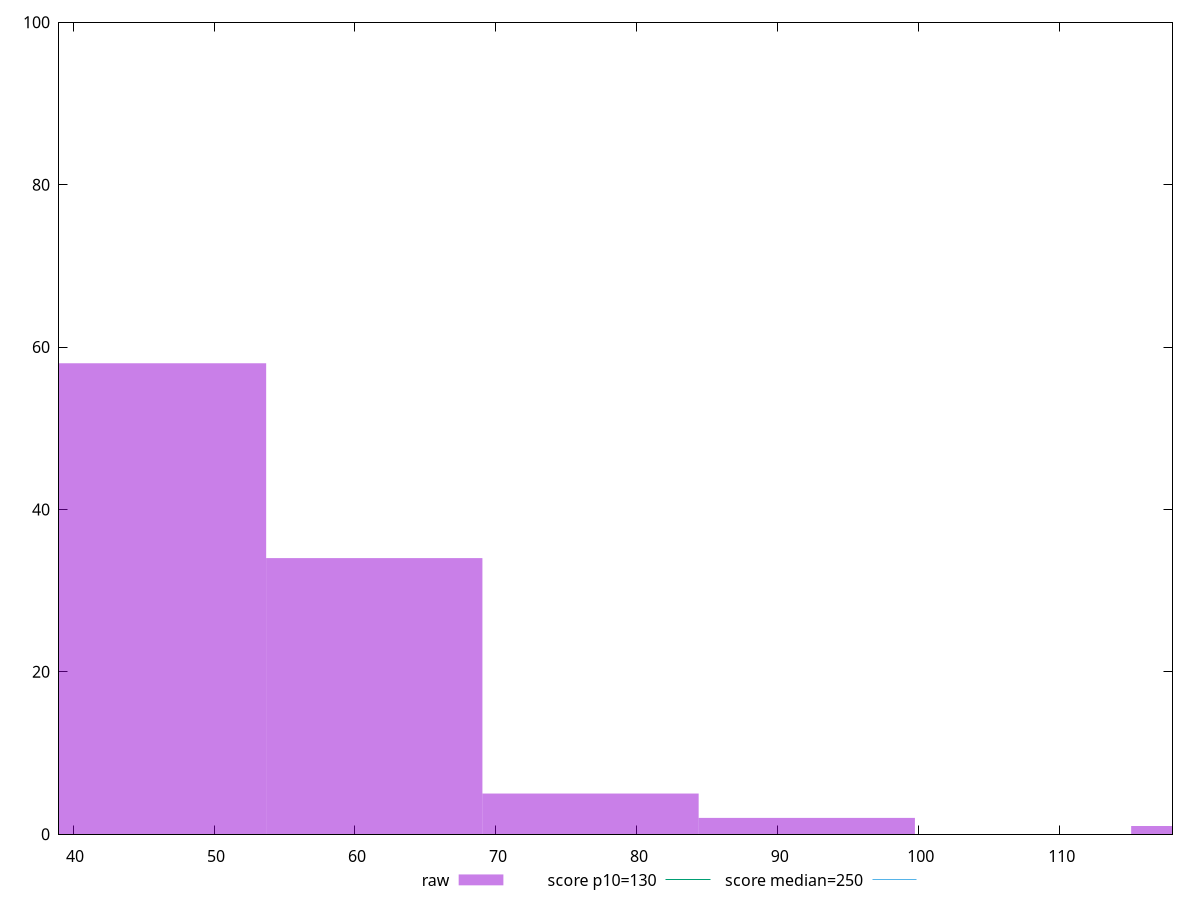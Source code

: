 reset

$raw <<EOF
61.369142165775386 34
46.02685662433154 58
76.71142770721923 5
92.05371324866309 2
122.73828433155077 1
EOF

set key outside below
set boxwidth 15.342285541443847
set xrange [39:117.99999999999989]
set yrange [0:100]
set trange [0:100]
set style fill transparent solid 0.5 noborder

set parametric
set terminal svg size 640, 490 enhanced background rgb 'white'
set output "report_00009_2021-02-08T22-37-41.559Z/max-potential-fid/samples/pages+cached+noadtech+nomedia+nocss/raw/histogram.svg"

plot $raw title "raw" with boxes, \
     130,t title "score p10=130", \
     250,t title "score median=250"

reset
